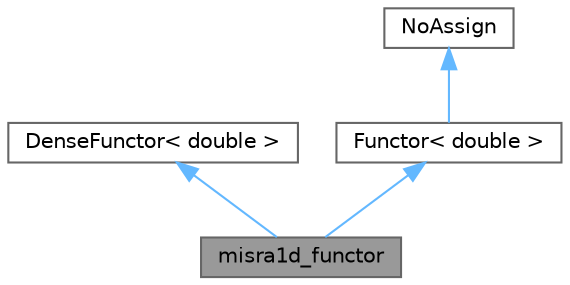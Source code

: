 digraph "misra1d_functor"
{
 // LATEX_PDF_SIZE
  bgcolor="transparent";
  edge [fontname=Helvetica,fontsize=10,labelfontname=Helvetica,labelfontsize=10];
  node [fontname=Helvetica,fontsize=10,shape=box,height=0.2,width=0.4];
  Node1 [id="Node000001",label="misra1d_functor",height=0.2,width=0.4,color="gray40", fillcolor="grey60", style="filled", fontcolor="black",tooltip=" "];
  Node2 -> Node1 [id="edge1_Node000001_Node000002",dir="back",color="steelblue1",style="solid",tooltip=" "];
  Node2 [id="Node000002",label="DenseFunctor\< double \>",height=0.2,width=0.4,color="gray40", fillcolor="white", style="filled",tooltip=" "];
  Node3 -> Node1 [id="edge2_Node000001_Node000003",dir="back",color="steelblue1",style="solid",tooltip=" "];
  Node3 [id="Node000003",label="Functor\< double \>",height=0.2,width=0.4,color="gray40", fillcolor="white", style="filled",URL="$struct_functor.html",tooltip=" "];
  Node4 -> Node3 [id="edge3_Node000003_Node000004",dir="back",color="steelblue1",style="solid",tooltip=" "];
  Node4 [id="Node000004",label="NoAssign",height=0.2,width=0.4,color="gray40", fillcolor="white", style="filled",URL="$class_no_assign.html",tooltip="Base class for prohibiting compiler-generated operator="];
}
